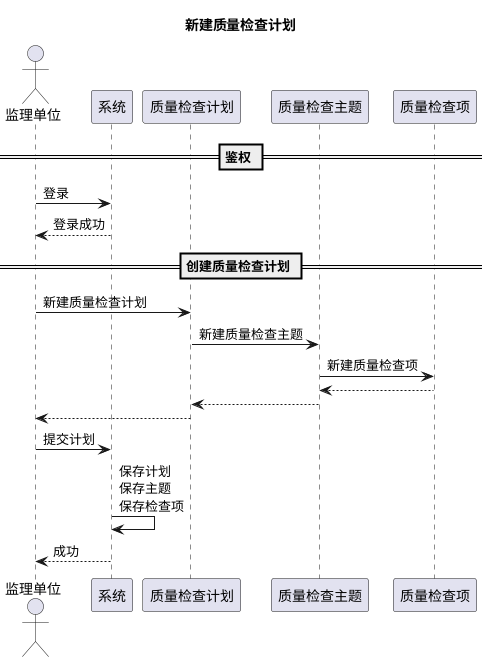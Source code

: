 @startuml

actor 监理单位

title 新建质量检查计划


== 鉴权 ==

监理单位 ->  系统 : 登录
系统 --> 监理单位: 登录成功

== 创建质量检查计划 ==

监理单位 -> 质量检查计划: 新建质量检查计划

质量检查计划 -> 质量检查主题: 新建质量检查主题

质量检查主题 -> 质量检查项: 新建质量检查项
质量检查项 --> 质量检查主题
质量检查主题 --> 质量检查计划

质量检查计划 --> 监理单位

监理单位 -> 系统: 提交计划
系统 -> 系统: 保存计划\n保存主题\n保存检查项

系统 --> 监理单位: 成功

@enduml
